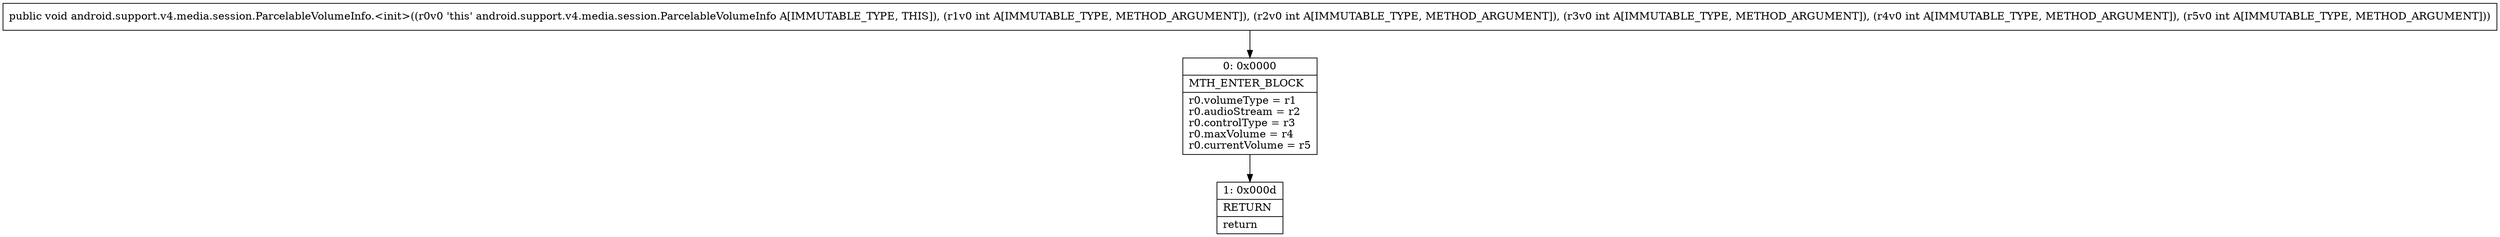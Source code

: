 digraph "CFG forandroid.support.v4.media.session.ParcelableVolumeInfo.\<init\>(IIIII)V" {
Node_0 [shape=record,label="{0\:\ 0x0000|MTH_ENTER_BLOCK\l|r0.volumeType = r1\lr0.audioStream = r2\lr0.controlType = r3\lr0.maxVolume = r4\lr0.currentVolume = r5\l}"];
Node_1 [shape=record,label="{1\:\ 0x000d|RETURN\l|return\l}"];
MethodNode[shape=record,label="{public void android.support.v4.media.session.ParcelableVolumeInfo.\<init\>((r0v0 'this' android.support.v4.media.session.ParcelableVolumeInfo A[IMMUTABLE_TYPE, THIS]), (r1v0 int A[IMMUTABLE_TYPE, METHOD_ARGUMENT]), (r2v0 int A[IMMUTABLE_TYPE, METHOD_ARGUMENT]), (r3v0 int A[IMMUTABLE_TYPE, METHOD_ARGUMENT]), (r4v0 int A[IMMUTABLE_TYPE, METHOD_ARGUMENT]), (r5v0 int A[IMMUTABLE_TYPE, METHOD_ARGUMENT])) }"];
MethodNode -> Node_0;
Node_0 -> Node_1;
}

